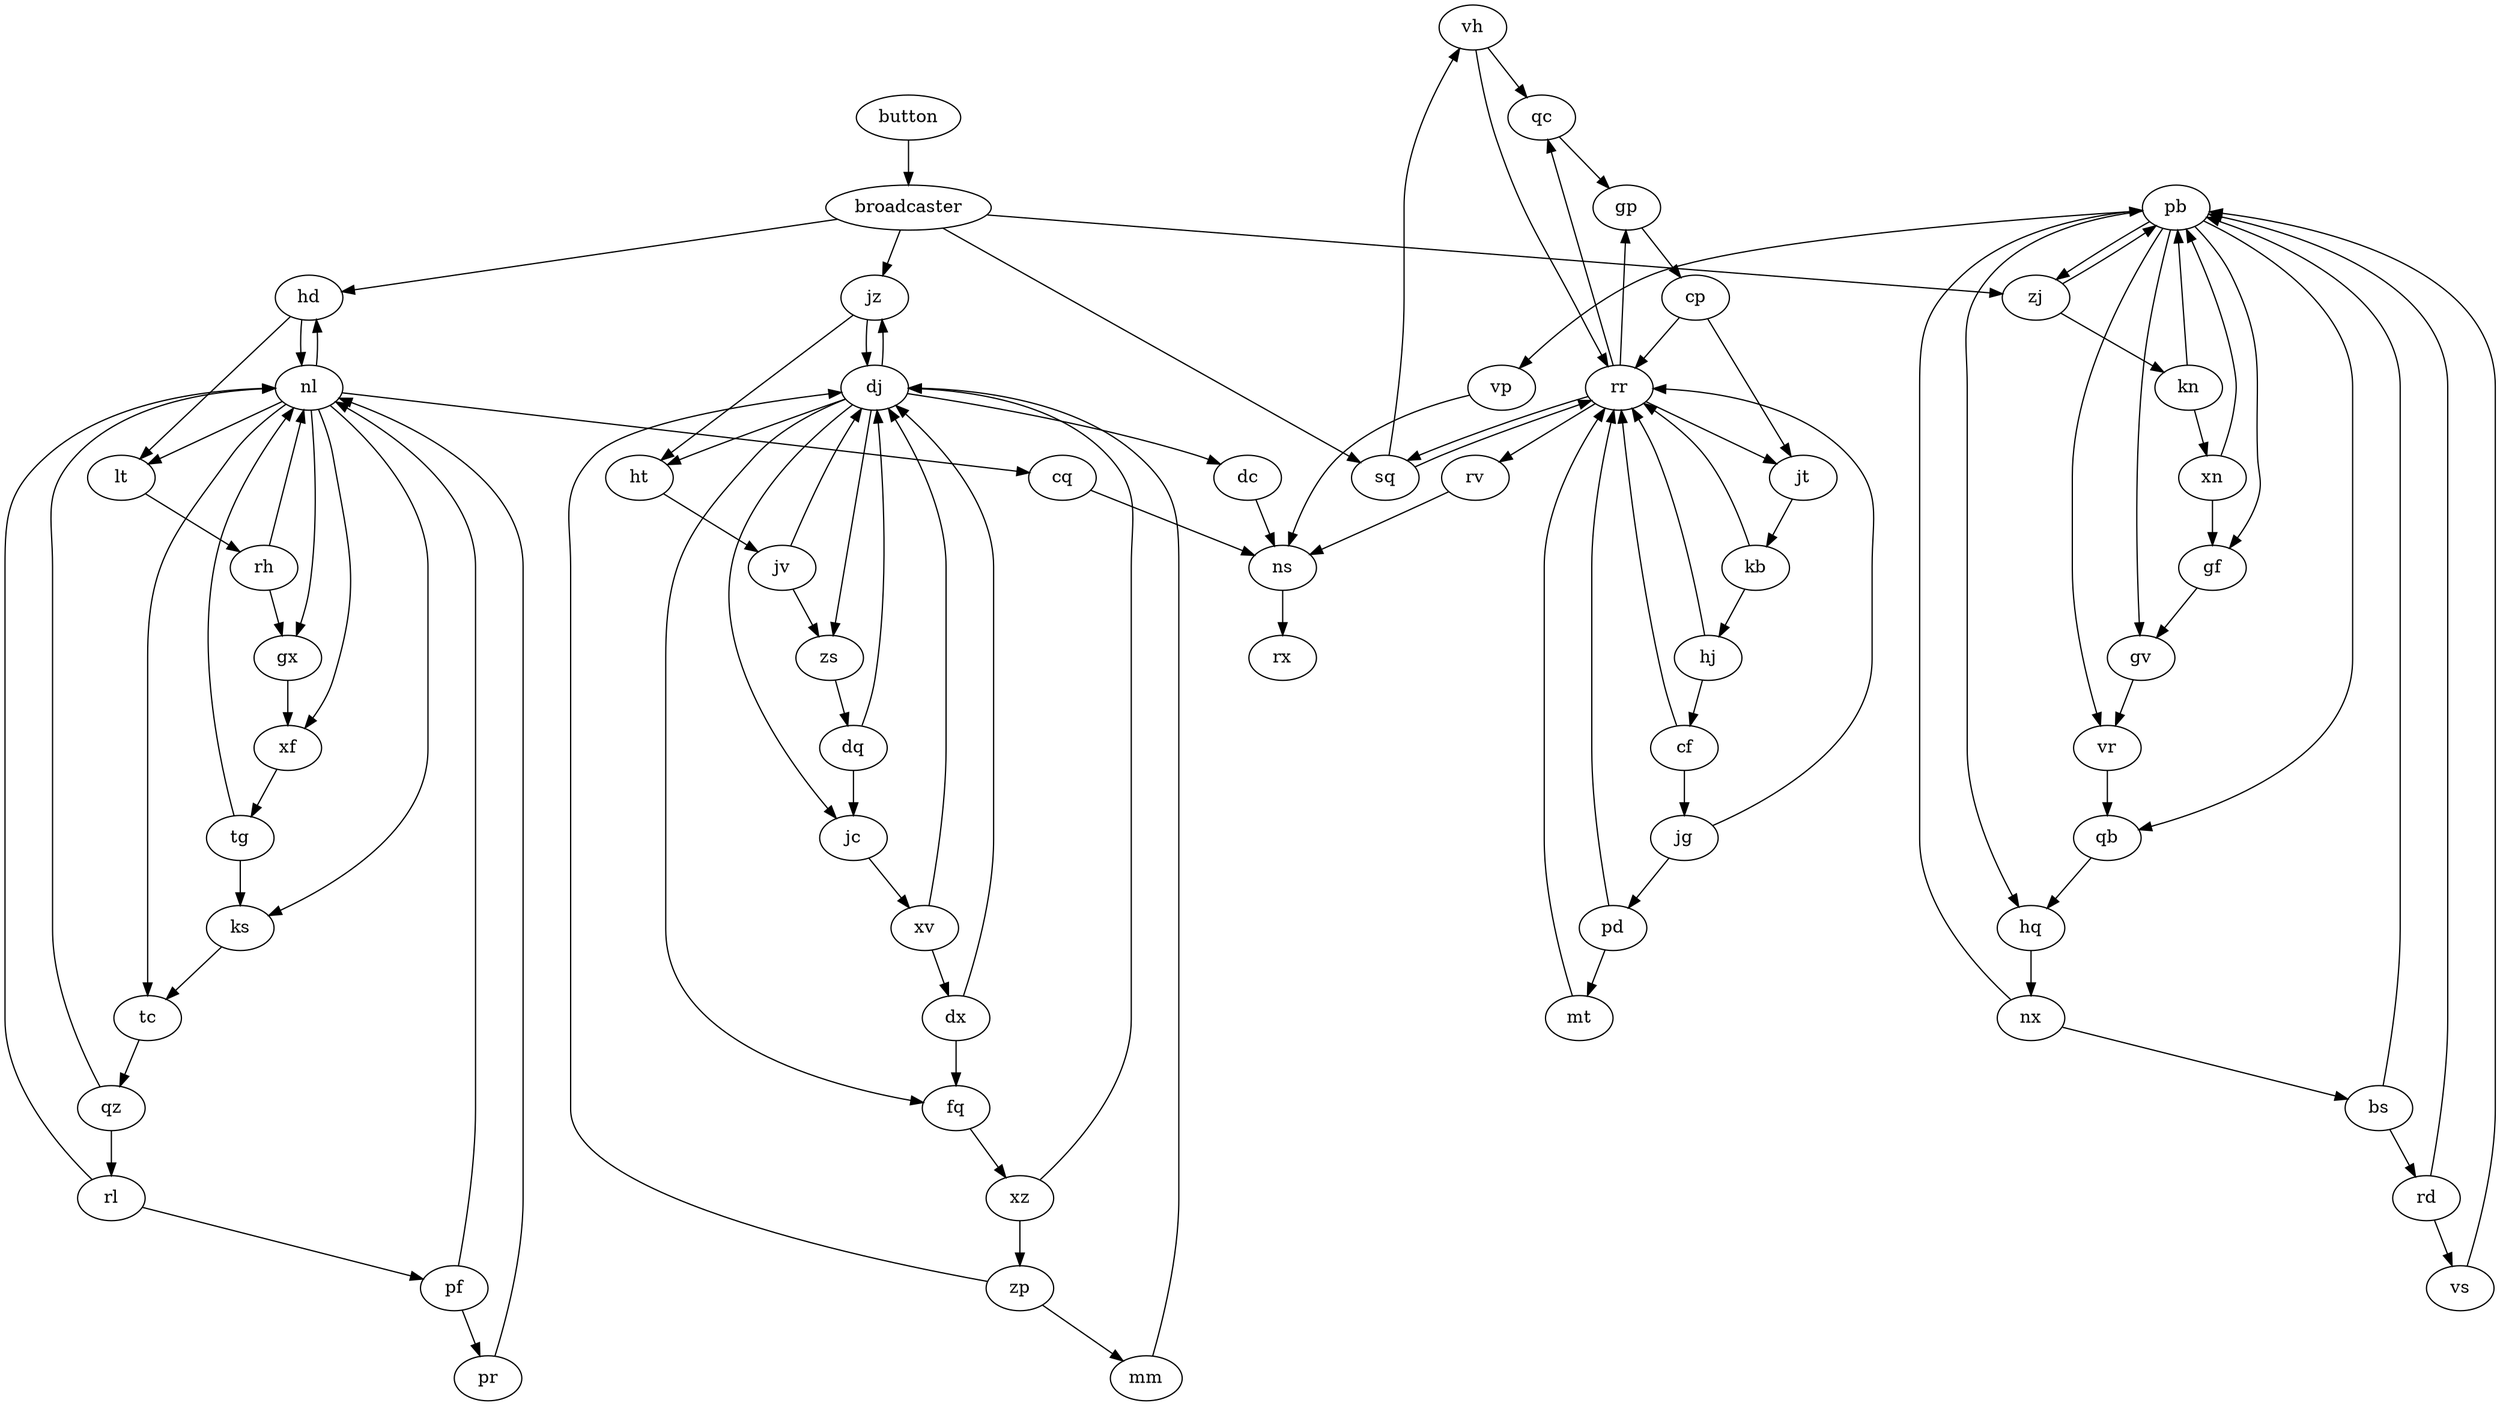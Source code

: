 digraph {
  vh -> qc;
  vh -> rr;
  pb -> gf;
  pb -> gv;
  pb -> vp;
  pb -> qb;
  pb -> vr;
  pb -> hq;
  pb -> zj;
  zj -> kn;
  zj -> pb;
  mm -> dj;
  gp -> cp;
  dc -> ns;
  qc -> gp;
  dx -> fq;
  dx -> dj;
  tg -> nl;
  tg -> ks;
  pr -> nl;
  gx -> xf;
  hd -> lt;
  hd -> nl;
  dq -> dj;
  dq -> jc;
  ht -> jv;
  bs -> pb;
  bs -> rd;
  nl -> ks;
  nl -> cq;
  nl -> tc;
  nl -> xf;
  nl -> gx;
  nl -> hd;
  nl -> lt;
  dj -> dc;
  dj -> fq;
  dj -> jz;
  dj -> ht;
  dj -> zs;
  dj -> jc;
  rr -> gp;
  rr -> rv;
  rr -> jt;
  rr -> qc;
  rr -> sq;
  vr -> qb;
  jz -> dj;
  jz -> ht;
  hq -> nx;
  cf -> jg;
  cf -> rr;
  hj -> cf;
  hj -> rr;
  mt -> rr;
  sq -> rr;
  sq -> vh;
  jg -> rr;
  jg -> pd;
  gf -> gv;
  xv -> dj;
  xv -> dx;
  rh -> nl;
  rh -> gx;
  broadcaster -> hd;
  broadcaster -> zj;
  broadcaster -> sq;
  broadcaster -> jz;
  button -> broadcaster;
  jv -> dj;
  jv -> zs;
  rd -> vs;
  rd -> pb;
  pd -> rr;
  pd -> mt;
  rv -> ns;
  vp -> ns;
  vs -> pb;
  nx -> pb;
  nx -> bs;
  zp -> mm;
  zp -> dj;
  ns -> rx;
  lt -> rh;
  pf -> pr;
  pf -> nl;
  tc -> qz;
  xz -> dj;
  xz -> zp;
  qb -> hq;
  rl -> pf;
  rl -> nl;
  fq -> xz;
  kn -> pb;
  kn -> xn;
  xf -> tg;
  qz -> nl;
  qz -> rl;
  ks -> tc;
  jt -> kb;
  jc -> xv;
  kb -> hj;
  kb -> rr;
  zs -> dq;
  gv -> vr;
  cq -> ns;
  cp -> rr;
  cp -> jt;
  xn -> pb;
  xn -> gf;
}
